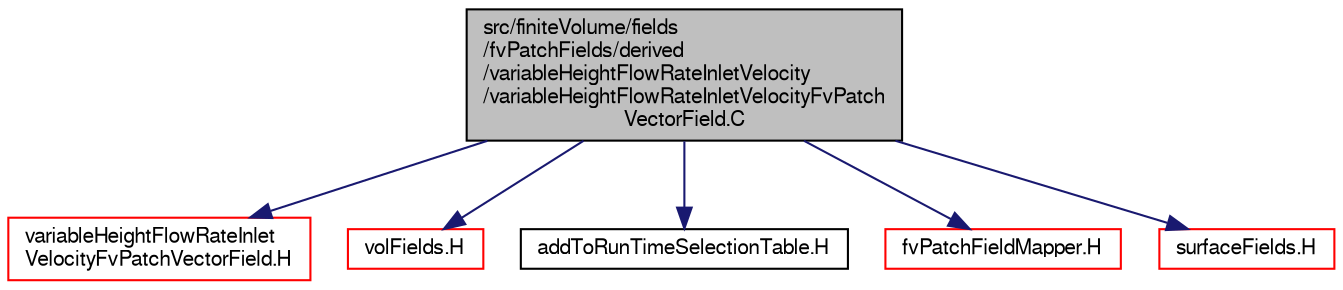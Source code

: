 digraph "src/finiteVolume/fields/fvPatchFields/derived/variableHeightFlowRateInletVelocity/variableHeightFlowRateInletVelocityFvPatchVectorField.C"
{
  bgcolor="transparent";
  edge [fontname="FreeSans",fontsize="10",labelfontname="FreeSans",labelfontsize="10"];
  node [fontname="FreeSans",fontsize="10",shape=record];
  Node0 [label="src/finiteVolume/fields\l/fvPatchFields/derived\l/variableHeightFlowRateInletVelocity\l/variableHeightFlowRateInletVelocityFvPatch\lVectorField.C",height=0.2,width=0.4,color="black", fillcolor="grey75", style="filled", fontcolor="black"];
  Node0 -> Node1 [color="midnightblue",fontsize="10",style="solid",fontname="FreeSans"];
  Node1 [label="variableHeightFlowRateInlet\lVelocityFvPatchVectorField.H",height=0.2,width=0.4,color="red",URL="$a02429.html"];
  Node0 -> Node190 [color="midnightblue",fontsize="10",style="solid",fontname="FreeSans"];
  Node190 [label="volFields.H",height=0.2,width=0.4,color="red",URL="$a02750.html"];
  Node0 -> Node303 [color="midnightblue",fontsize="10",style="solid",fontname="FreeSans"];
  Node303 [label="addToRunTimeSelectionTable.H",height=0.2,width=0.4,color="black",URL="$a09263.html",tooltip="Macros for easy insertion into run-time selection tables. "];
  Node0 -> Node304 [color="midnightblue",fontsize="10",style="solid",fontname="FreeSans"];
  Node304 [label="fvPatchFieldMapper.H",height=0.2,width=0.4,color="red",URL="$a02468.html"];
  Node0 -> Node305 [color="midnightblue",fontsize="10",style="solid",fontname="FreeSans"];
  Node305 [label="surfaceFields.H",height=0.2,width=0.4,color="red",URL="$a02735.html",tooltip="Foam::surfaceFields. "];
}
